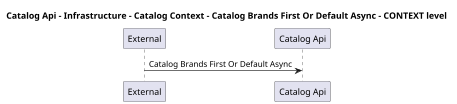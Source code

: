 @startuml
skinparam dpi 60

title Catalog Api - Infrastructure - Catalog Context - Catalog Brands First Or Default Async - CONTEXT level

participant "External" as C4InterFlow.SoftwareSystems.ExternalSystem
participant "Catalog Api" as dotnet.eShop.Architecture.SoftwareSystems.CatalogApi

C4InterFlow.SoftwareSystems.ExternalSystem -> dotnet.eShop.Architecture.SoftwareSystems.CatalogApi : Catalog Brands First Or Default Async


@enduml
